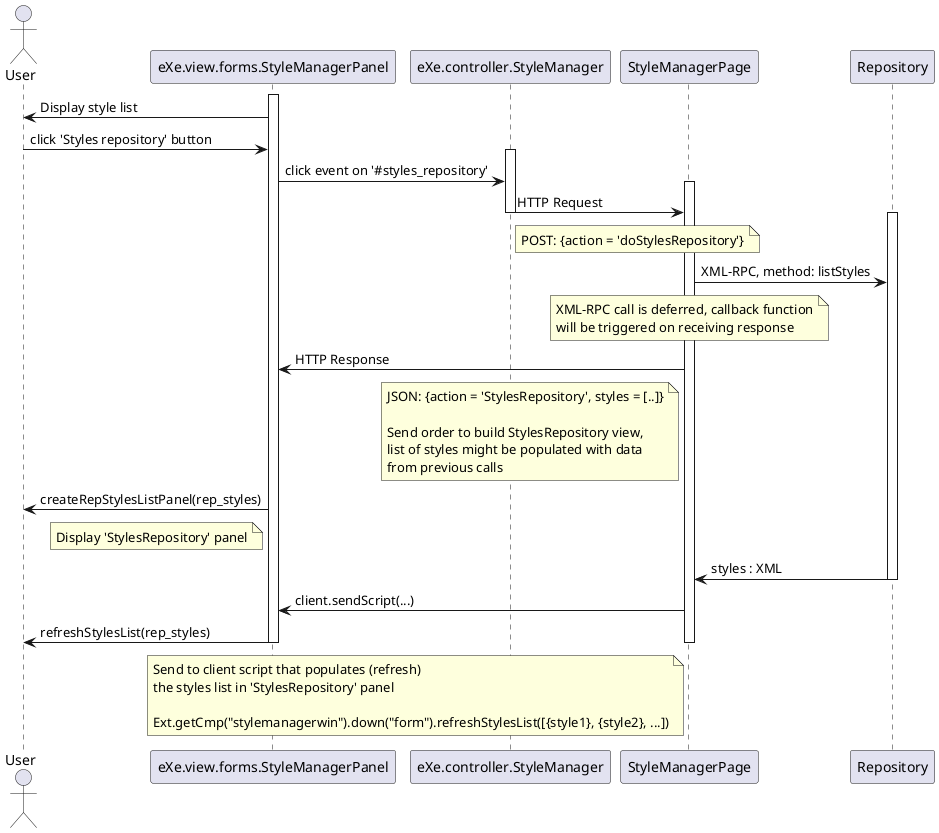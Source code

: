 @startuml
'PlantUML Diagram. http://plantuml.sourceforge.net'

actor User

participant "eXe.view.forms.StyleManagerPanel" as V
participant "eXe.controller.StyleManager" as C
participant "StyleManagerPage" as M
participant "Repository" as R

activate V
V->User: Display style list
User -> V: click 'Styles repository' button

activate C
V->C: click event on '#styles_repository'

activate M
C->M: HTTP Request
note right of C
POST: {action = 'doStylesRepository'}
end note
deactivate C

activate R
M->R: XML-RPC, method: listStyles
note over M
XML-RPC call is deferred, callback function
will be triggered on receiving response
end note

M->V: HTTP Response
note left of M
JSON: {action = 'StylesRepository', styles = [..]}

Send order to build StylesRepository view,
list of styles might be populated with data
from previous calls
end note

V->User: createRepStylesListPanel(rep_styles)
note left of V
Display 'StylesRepository' panel
end note

R->M: styles : XML
deactivate R

M->V: client.sendScript(...)
V->User: refreshStylesList(rep_styles)
note left M
Send to client script that populates (refresh)
the styles list in 'StylesRepository' panel

Ext.getCmp("stylemanagerwin").down("form").refreshStylesList([{style1}, {style2}, ...])
end note

deactivate M
deactivate V
@enduml
